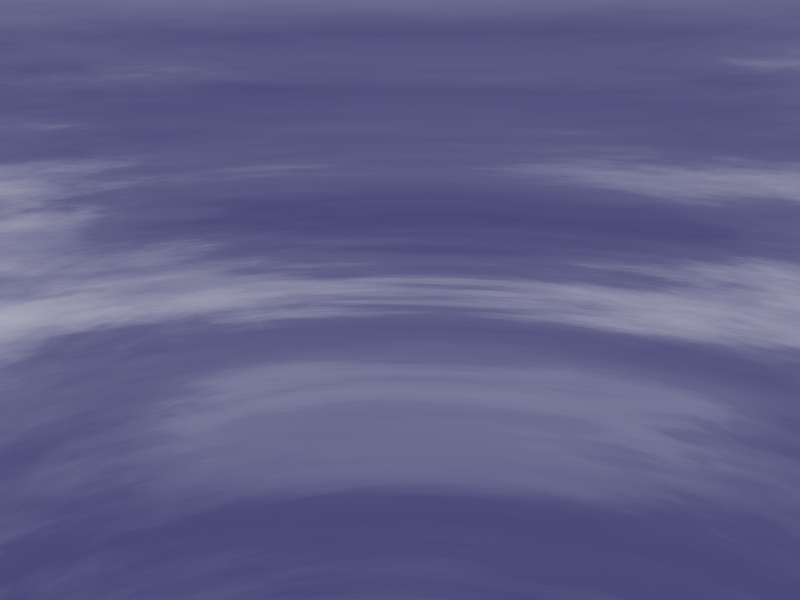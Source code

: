 #include "shapes.inc"
#include "colors.inc"
#include "textures.inc"
#include "woods.inc"
#include "glass.inc"
#include "metals.inc"
#include "functions.inc"
#include "stones1.inc"
#include "skies.inc"


#declare Pi = 3.1415926535897932384626;
#declare ciel=1;
#declare Font="cyrvetic.ttf"
#declare O3=<0,0,0>;
#declare I=<1,0,0>;
#declare J=<0,1,0>;
#declare K=<0,0,1>;
#declare rCyl=0.025;
#declare rCone=0.075;

#declare sca=3.5;

camera {
location <7*sca,2,2.9*sca>
//location <7*sca,2,15>
//location <7*sca,4*2,4*15>
look_at <0,0,0>
sky   <0,0,1>
right <-image_width/image_height,0,0>
}

     light_source { <-17, 0, 0> color Magenta }
     light_source { <0, 0, 0> color White }
     light_source { <0, 0, 0> color rgb <0.75,0.5,0.59>spotlight radius 2 falloff 10 tightness 10 point_at <10,0,0>}
     light_source { <0 , 10 , 0 > color  rgb <0.5,0.5,0.49>}
     light_source { <10 , 10 , 10 > color  rgb <0.825,0.5,0.9>}
     light_source { <15 , 15 , -15 > color Red }
     light_source { <15 , 15 , 0 > color Green }
     light_source { <15 , -15 , 15 > color rgb <0.5,0.25,0.49>}

background {White}

global_settings{
  max_trace_level 60//32*3
  ambient_light 1.00
  assumed_gamma 2.0
}


#if (ciel)
    sky_sphere {S_Cloud5 rotate <90,0.051, 1>}
#end


#macro Roi(posi,coule)
  #local IsoFinish=finish{
    ambient 0.1
    diffuse 0.1
    }
        #local P0=<1,0.5>;
        #local P1=<4.5,0>;
        #local P2=<4.5,0.5>;
        #local P3=<4.5,1.9>;
        #local P4=<2.2,1.9>;
        #local P5=<1.5,8>;
        #local P6=<1,8.5>;
        #local P7=<4.1,8.8>;
        #local P8=<1.9,8.9>;

        #local C1=<3.3,9.1>;
        #local C2=<3.3,9.6>;
        #local C3=<2.1,9.5>;
        #local C4=<3.4,10.2>;
        #local C5=<2.1,10.2>;

union {

    union{
        lathe {
        bezier_spline
        4,
        P0 P1 P2 P2
        }
        lathe {
        bezier_spline
        4,
        P2 P3 P4 P5
        }

        lathe {
        bezier_spline
        4,
        P5 P6 P7 P8
        }

        lathe {
        bezier_spline
        4,
        P8 C1 C2 C3
        }

        lathe {
        bezier_spline
        4,
        C3 C2 C4 C5
        }
        }

    union {
                  cone{ <2.1,10,0> 2 <2.1,14,0> 3 }
          union{  sphere{ <2.1,14,0> 1.5 }
                  cylinder{ <2.2,14.2,0> <2.2,18.4,0> 0.5      }
                  cylinder{<2,16.5,-2>  <3,16.5,2> 0.5 }

                }
              translate<-2.5,0,0>
          //  translate<0,0,-0.6>
            //scale 1
          }
  texture{    pigment{ color coule}
                finish{  IsoFinish }
            }

rotate<90,0,0>
translate posi
scale 0.4

}
#end // fin macro
//Roi(<1,0,0>,Red)

